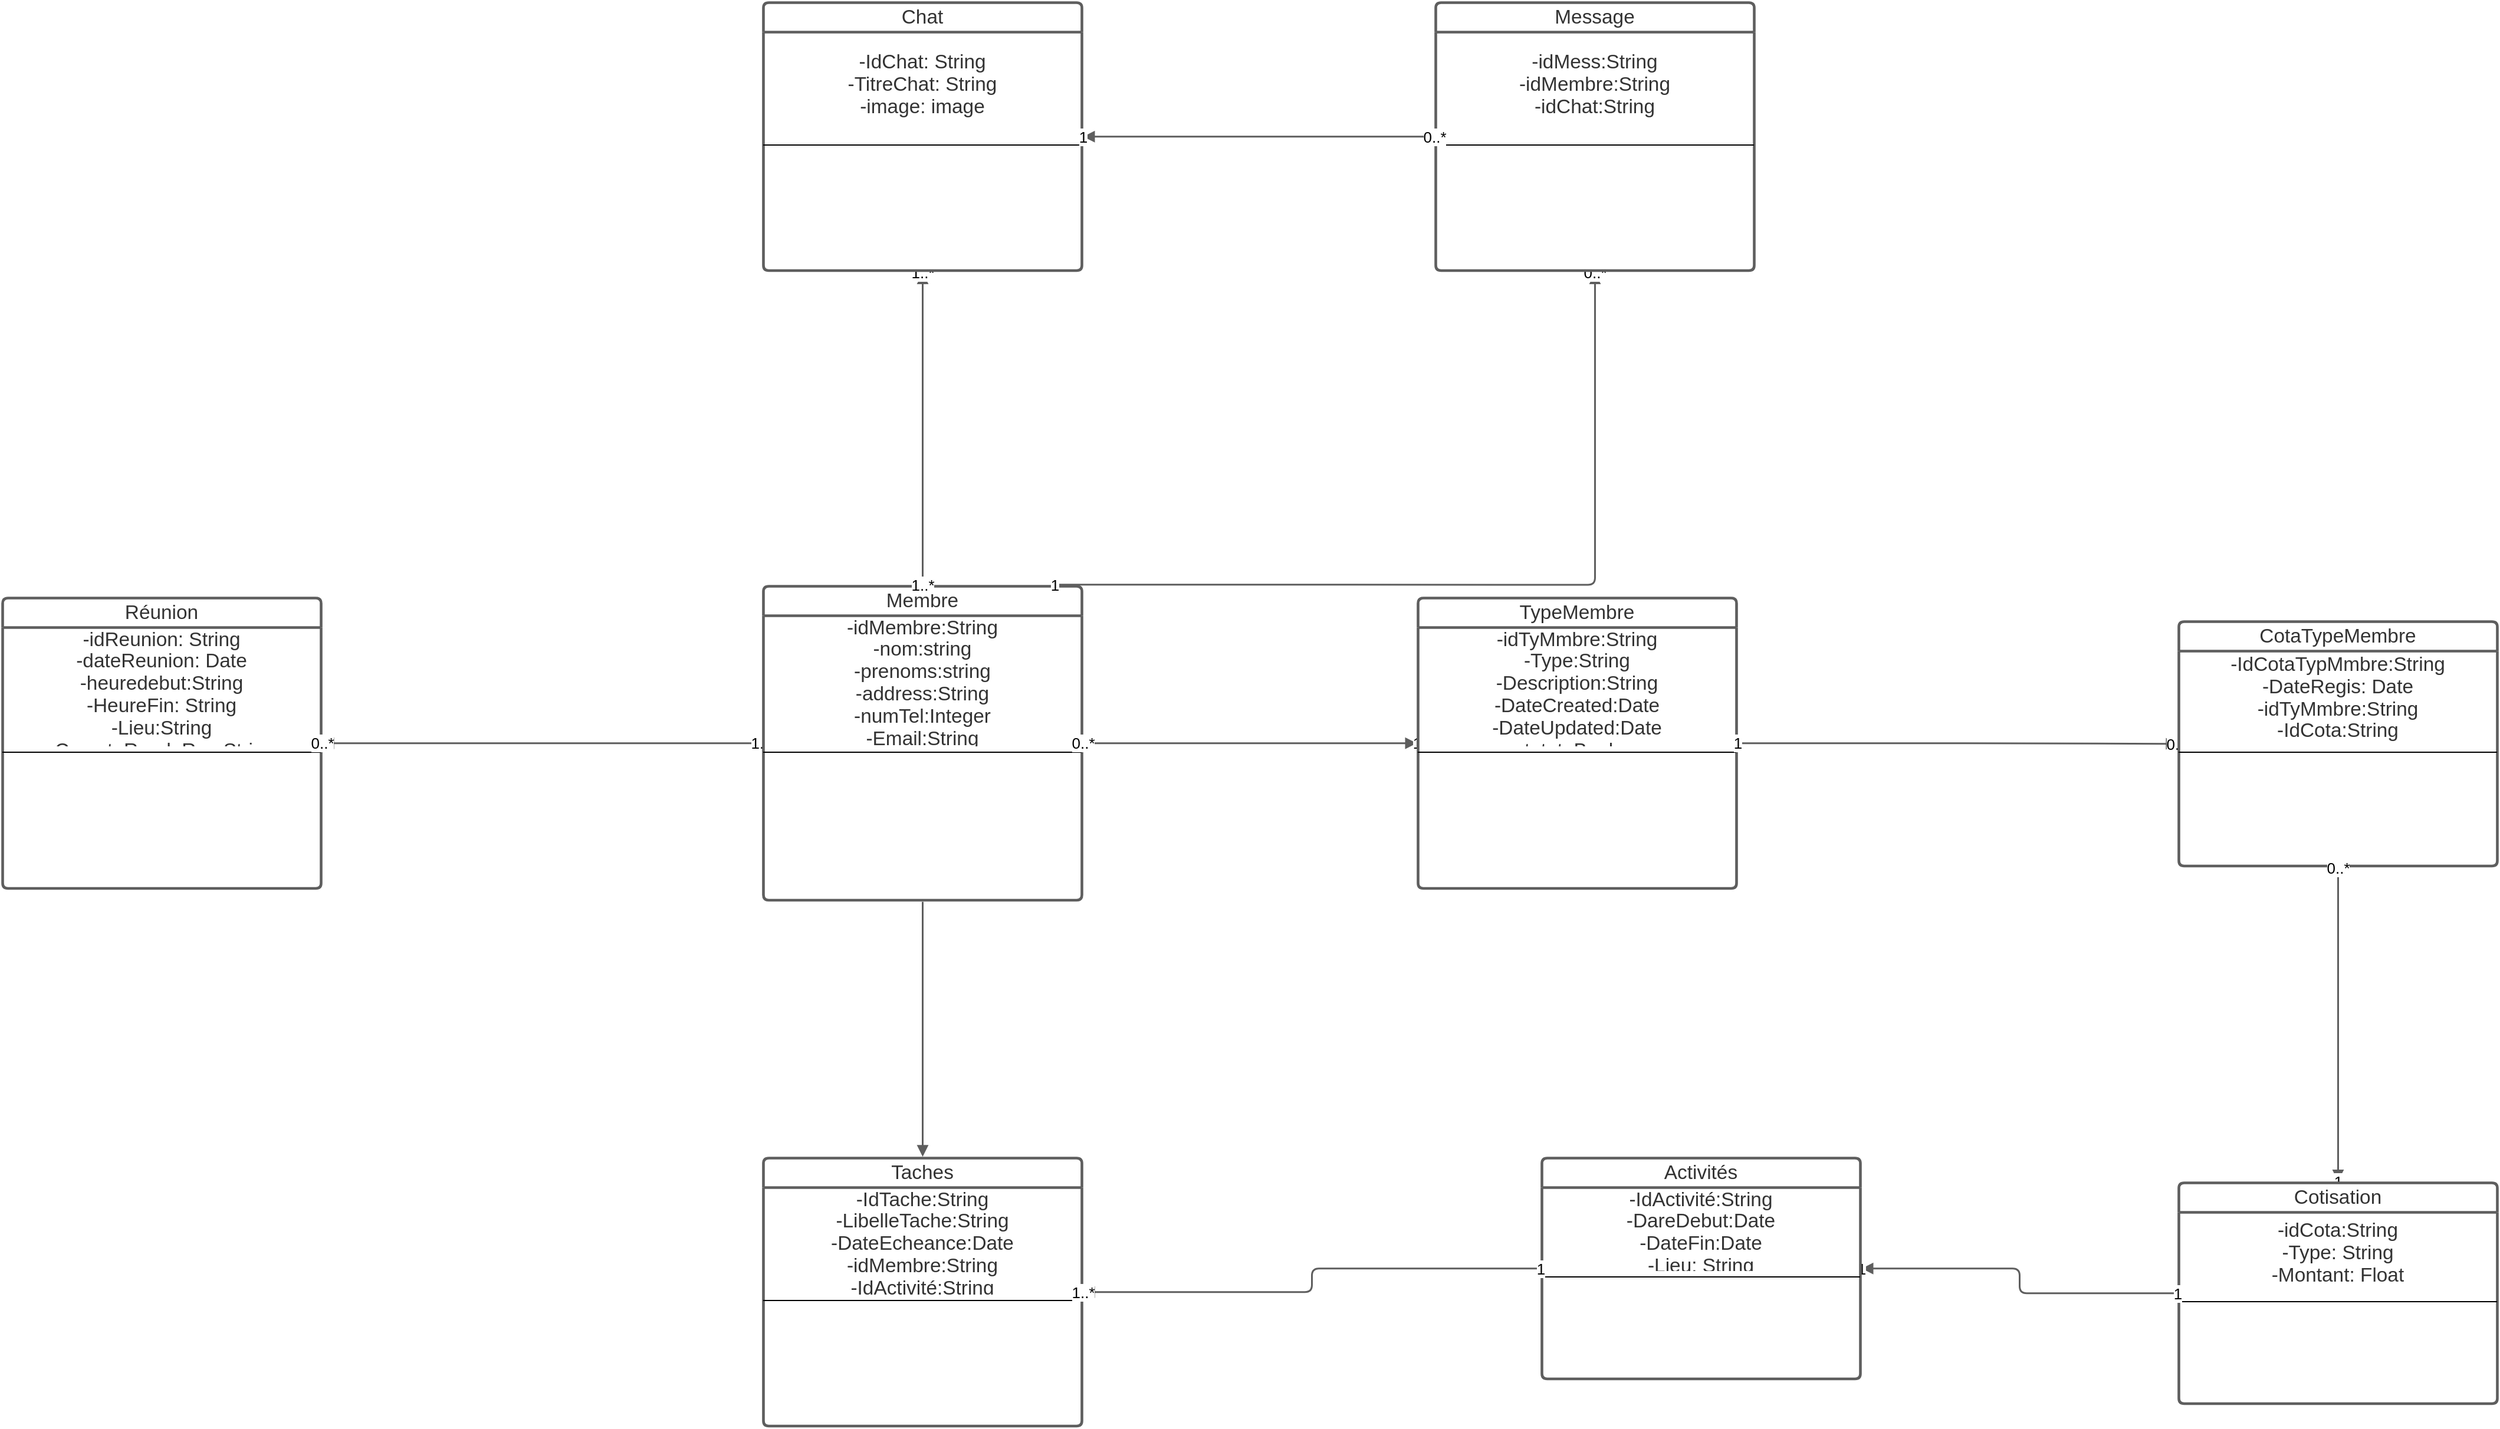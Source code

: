 <mxfile version="22.1.11" type="device">
  <diagram name="Page-1" id="n8gmi9ilMwTANDQjSVO5">
    <mxGraphModel dx="1956" dy="2133" grid="1" gridSize="10" guides="1" tooltips="1" connect="1" arrows="1" fold="1" page="1" pageScale="1" pageWidth="827" pageHeight="1169" math="0" shadow="0">
      <root>
        <mxCell id="0" />
        <mxCell id="1" parent="0" />
        <mxCell id="6inA5UmOWOt2DuLkATx6-1" value="Réunion" style="html=1;overflow=block;blockSpacing=1;swimlane;childLayout=stackLayout;horizontal=1;horizontalStack=0;resizeParent=1;resizeParentMax=0;resizeLast=0;collapsible=0;fontStyle=0;marginBottom=0;swimlaneFillColor=#ffffff;startSize=25;whiteSpace=wrap;fontSize=16.7;fontColor=#333333;align=center;spacing=0;strokeColor=#5e5e5e;strokeOpacity=100;rounded=1;absoluteArcSize=1;arcSize=9;strokeWidth=2.3;" vertex="1" parent="1">
          <mxGeometry x="390" y="-415" width="270" height="246.25" as="geometry" />
        </mxCell>
        <mxCell id="6inA5UmOWOt2DuLkATx6-2" value="&lt;div style=&quot;display: flex; justify-content: center; text-align: center; align-items: baseline; font-size: 0; line-height: 1.25;margin-top: -2px;&quot;&gt;&lt;span&gt;&lt;span style=&quot;font-size:16.7px;color:#333333;&quot;&gt;-idReunion: String&#xa;&lt;/span&gt;&lt;/span&gt;&lt;/div&gt;&lt;div style=&quot;display: flex; justify-content: center; text-align: center; align-items: baseline; font-size: 0; line-height: 1.25;margin-top: -2px;&quot;&gt;&lt;span&gt;&lt;span style=&quot;font-size:16.7px;color:#333333;&quot;&gt;-dateReunion: Date&#xa;&lt;/span&gt;&lt;/span&gt;&lt;/div&gt;&lt;div style=&quot;display: flex; justify-content: center; text-align: center; align-items: baseline; font-size: 0; line-height: 1.25;margin-top: -2px;&quot;&gt;&lt;span&gt;&lt;span style=&quot;font-size:16.7px;color:#333333;&quot;&gt;-heuredebut:String&#xa;&lt;/span&gt;&lt;/span&gt;&lt;/div&gt;&lt;div style=&quot;display: flex; justify-content: center; text-align: center; align-items: baseline; font-size: 0; line-height: 1.25;margin-top: -2px;&quot;&gt;&lt;span&gt;&lt;span style=&quot;font-size:16.7px;color:#333333;&quot;&gt;-HeureFin: String&#xa;&lt;/span&gt;&lt;/span&gt;&lt;/div&gt;&lt;div style=&quot;display: flex; justify-content: center; text-align: center; align-items: baseline; font-size: 0; line-height: 1.25;margin-top: -2px;&quot;&gt;&lt;span&gt;&lt;span style=&quot;font-size:16.7px;color:#333333;&quot;&gt;-Lieu:String&#xa;&lt;/span&gt;&lt;/span&gt;&lt;/div&gt;&lt;div style=&quot;display: flex; justify-content: center; text-align: center; align-items: baseline; font-size: 0; line-height: 1.25;margin-top: -2px;&quot;&gt;&lt;span&gt;&lt;span style=&quot;font-size:16.7px;color:#333333;&quot;&gt;-CompteRenduReu:String&lt;/span&gt;&lt;/span&gt;&lt;/div&gt;" style="part=1;html=1;resizeHeight=0;strokeColor=none;fillColor=none;verticalAlign=middle;spacingLeft=4;spacingRight=4;overflow=hidden;rotatable=0;points=[[0,0.5],[1,0.5]];portConstraint=eastwest;swimlaneFillColor=#ffffff;strokeOpacity=100;whiteSpace=wrap;fontSize=16.7;fontColor=#333333;align=center;" vertex="1" parent="6inA5UmOWOt2DuLkATx6-1">
          <mxGeometry y="25" width="270" height="102" as="geometry" />
        </mxCell>
        <mxCell id="6inA5UmOWOt2DuLkATx6-3" value="" style="line;strokeWidth=1;fillColor=none;align=left;verticalAlign=middle;spacingTop=-1;spacingLeft=3;spacingRight=3;rotatable=0;labelPosition=right;points=[];portConstraint=eastwest;" vertex="1" parent="6inA5UmOWOt2DuLkATx6-1">
          <mxGeometry y="127" width="270" height="8" as="geometry" />
        </mxCell>
        <mxCell id="6inA5UmOWOt2DuLkATx6-4" value="" style="part=1;resizeHeight=0;strokeColor=none;fillColor=none;align=left;verticalAlign=middle;spacingLeft=4;spacingRight=4;rotatable=0;points=[[0,0.5],[1,0.5]];portConstraint=eastwest;swimlaneFillColor=#ffffff;strokeOpacity=100;whiteSpace=wrap;overflow=block;blockSpacing=1;html=1;fontSize=13;" vertex="1" parent="6inA5UmOWOt2DuLkATx6-1">
          <mxGeometry y="135" width="270" height="111.25" as="geometry" />
        </mxCell>
        <mxCell id="6inA5UmOWOt2DuLkATx6-5" value="" style="html=1;jettySize=18;whiteSpace=wrap;fontSize=13;strokeColor=#5E5E5E;strokeWidth=1.5;rounded=1;arcSize=12;edgeStyle=orthogonalEdgeStyle;startArrow=block;startFill=1;endArrow=none;exitX=1.004;exitY=0.5;exitPerimeter=0;entryX=-0.004;entryY=0.5;entryPerimeter=0;lucidId=-rVYDt7M69tv;" edge="1" parent="1" source="6inA5UmOWOt2DuLkATx6-1" target="6inA5UmOWOt2DuLkATx6-8">
          <mxGeometry width="100" height="100" relative="1" as="geometry">
            <Array as="points" />
          </mxGeometry>
        </mxCell>
        <mxCell id="6inA5UmOWOt2DuLkATx6-6" value="0..*" style="text;html=1;resizable=0;labelBackgroundColor=default;align=center;verticalAlign=middle;fontSize=13;" vertex="1" parent="6inA5UmOWOt2DuLkATx6-5">
          <mxGeometry x="-1" relative="1" as="geometry">
            <mxPoint as="offset" />
          </mxGeometry>
        </mxCell>
        <mxCell id="6inA5UmOWOt2DuLkATx6-7" value="1..*" style="text;html=1;resizable=0;labelBackgroundColor=default;align=center;verticalAlign=middle;fontSize=13;" vertex="1" parent="6inA5UmOWOt2DuLkATx6-5">
          <mxGeometry x="1" relative="1" as="geometry">
            <mxPoint as="offset" />
          </mxGeometry>
        </mxCell>
        <mxCell id="6inA5UmOWOt2DuLkATx6-8" value="Membre" style="html=1;overflow=block;blockSpacing=1;swimlane;childLayout=stackLayout;horizontal=1;horizontalStack=0;resizeParent=1;resizeParentMax=0;resizeLast=0;collapsible=0;fontStyle=0;marginBottom=0;swimlaneFillColor=#ffffff;startSize=25;whiteSpace=wrap;fontSize=16.7;fontColor=#333333;align=center;spacing=0;strokeColor=#5E5E5E;rounded=1;absoluteArcSize=1;arcSize=9;strokeWidth=2.3;" vertex="1" parent="1">
          <mxGeometry x="1035" y="-425" width="270" height="266.25" as="geometry" />
        </mxCell>
        <mxCell id="6inA5UmOWOt2DuLkATx6-9" value="&lt;div style=&quot;display: flex; justify-content: center; text-align: center; align-items: baseline; font-size: 0; line-height: 1.25;margin-top: -2px;&quot;&gt;&lt;span&gt;&lt;span style=&quot;font-size:16.7px;color:#333333;&quot;&gt;-idMembre:String&#xa;&lt;/span&gt;&lt;/span&gt;&lt;/div&gt;&lt;div style=&quot;display: flex; justify-content: center; text-align: center; align-items: baseline; font-size: 0; line-height: 1.25;margin-top: -2px;&quot;&gt;&lt;span&gt;&lt;span style=&quot;font-size:16.7px;color:#333333;&quot;&gt;-nom:string&#xa;&lt;/span&gt;&lt;/span&gt;&lt;/div&gt;&lt;div style=&quot;display: flex; justify-content: center; text-align: center; align-items: baseline; font-size: 0; line-height: 1.25;margin-top: -2px;&quot;&gt;&lt;span&gt;&lt;span style=&quot;font-size:16.7px;color:#333333;&quot;&gt;-prenoms:string&#xa;&lt;/span&gt;&lt;/span&gt;&lt;/div&gt;&lt;div style=&quot;display: flex; justify-content: center; text-align: center; align-items: baseline; font-size: 0; line-height: 1.25;margin-top: -2px;&quot;&gt;&lt;span&gt;&lt;span style=&quot;font-size:16.7px;color:#333333;&quot;&gt;-address:String&#xa;&lt;/span&gt;&lt;/span&gt;&lt;/div&gt;&lt;div style=&quot;display: flex; justify-content: center; text-align: center; align-items: baseline; font-size: 0; line-height: 1.25;margin-top: -2px;&quot;&gt;&lt;span&gt;&lt;span style=&quot;font-size:16.7px;color:#333333;&quot;&gt;-numTel:Integer&#xa;&lt;/span&gt;&lt;/span&gt;&lt;/div&gt;&lt;div style=&quot;display: flex; justify-content: center; text-align: center; align-items: baseline; font-size: 0; line-height: 1.25;margin-top: -2px;&quot;&gt;&lt;span&gt;&lt;span style=&quot;font-size:16.7px;color:#333333;&quot;&gt;-Email:String&#xa;&lt;/span&gt;&lt;/span&gt;&lt;/div&gt;&lt;div style=&quot;display: flex; justify-content: center; text-align: center; align-items: baseline; font-size: 0; line-height: 1.25;margin-top: -2px;&quot;&gt;&lt;span&gt;&lt;span style=&quot;font-size:16.7px;color:#333333;&quot;&gt;-password:String&lt;/span&gt;&lt;/span&gt;&lt;/div&gt;" style="part=1;html=1;resizeHeight=0;strokeColor=none;fillColor=none;verticalAlign=middle;spacingLeft=4;spacingRight=4;overflow=hidden;rotatable=0;points=[[0,0.5],[1,0.5]];portConstraint=eastwest;swimlaneFillColor=#ffffff;whiteSpace=wrap;fontSize=16.7;fontColor=#333333;align=center;" vertex="1" parent="6inA5UmOWOt2DuLkATx6-8">
          <mxGeometry y="25" width="270" height="112" as="geometry" />
        </mxCell>
        <mxCell id="6inA5UmOWOt2DuLkATx6-10" value="" style="line;strokeWidth=1;fillColor=none;align=left;verticalAlign=middle;spacingTop=-1;spacingLeft=3;spacingRight=3;rotatable=0;labelPosition=right;points=[];portConstraint=eastwest;" vertex="1" parent="6inA5UmOWOt2DuLkATx6-8">
          <mxGeometry y="137" width="270" height="8" as="geometry" />
        </mxCell>
        <mxCell id="6inA5UmOWOt2DuLkATx6-11" value="" style="part=1;resizeHeight=0;strokeColor=none;fillColor=none;align=left;verticalAlign=middle;spacingLeft=4;spacingRight=4;rotatable=0;points=[[0,0.5],[1,0.5]];portConstraint=eastwest;swimlaneFillColor=#ffffff;whiteSpace=wrap;overflow=block;blockSpacing=1;html=1;fontSize=13;" vertex="1" parent="6inA5UmOWOt2DuLkATx6-8">
          <mxGeometry y="145" width="270" height="121.25" as="geometry" />
        </mxCell>
        <mxCell id="6inA5UmOWOt2DuLkATx6-12" value="" style="html=1;jettySize=18;whiteSpace=wrap;fontSize=13;strokeColor=#5E5E5E;strokeWidth=1.5;rounded=1;arcSize=12;edgeStyle=orthogonalEdgeStyle;startArrow=none;endArrow=block;endFill=1;exitX=1.004;exitY=0.5;exitPerimeter=0;entryX=-0.004;entryY=0.5;entryPerimeter=0;lucidId=LFVYJ~4eqseU;" edge="1" parent="1" source="6inA5UmOWOt2DuLkATx6-8" target="6inA5UmOWOt2DuLkATx6-15">
          <mxGeometry width="100" height="100" relative="1" as="geometry">
            <Array as="points" />
          </mxGeometry>
        </mxCell>
        <mxCell id="6inA5UmOWOt2DuLkATx6-13" value="0..*" style="text;html=1;resizable=0;labelBackgroundColor=default;align=center;verticalAlign=middle;fontSize=13;" vertex="1" parent="6inA5UmOWOt2DuLkATx6-12">
          <mxGeometry x="-1" relative="1" as="geometry">
            <mxPoint as="offset" />
          </mxGeometry>
        </mxCell>
        <mxCell id="6inA5UmOWOt2DuLkATx6-14" value="1" style="text;html=1;resizable=0;labelBackgroundColor=default;align=center;verticalAlign=middle;fontSize=13;" vertex="1" parent="6inA5UmOWOt2DuLkATx6-12">
          <mxGeometry x="1" relative="1" as="geometry">
            <mxPoint as="offset" />
          </mxGeometry>
        </mxCell>
        <mxCell id="6inA5UmOWOt2DuLkATx6-15" value="TypeMembre" style="html=1;overflow=block;blockSpacing=1;swimlane;childLayout=stackLayout;horizontal=1;horizontalStack=0;resizeParent=1;resizeParentMax=0;resizeLast=0;collapsible=0;fontStyle=0;marginBottom=0;swimlaneFillColor=#ffffff;startSize=25;whiteSpace=wrap;fontSize=16.7;fontColor=#333333;align=center;spacing=0;strokeColor=#5E5E5E;rounded=1;absoluteArcSize=1;arcSize=9;strokeWidth=2.3;" vertex="1" parent="1">
          <mxGeometry x="1590" y="-415" width="270" height="246.25" as="geometry" />
        </mxCell>
        <mxCell id="6inA5UmOWOt2DuLkATx6-16" value="&lt;div style=&quot;display: flex; justify-content: center; text-align: center; align-items: baseline; font-size: 0; line-height: 1.25;margin-top: -2px;&quot;&gt;&lt;span&gt;&lt;span style=&quot;font-size:16.7px;color:#333333;&quot;&gt;-idTyMmbre:String&#xa;&lt;/span&gt;&lt;/span&gt;&lt;/div&gt;&lt;div style=&quot;display: flex; justify-content: center; text-align: center; align-items: baseline; font-size: 0; line-height: 1.25;margin-top: -2px;&quot;&gt;&lt;span&gt;&lt;span style=&quot;font-size:16.7px;color:#333333;&quot;&gt;-Type:String&#xa;&lt;/span&gt;&lt;/span&gt;&lt;/div&gt;&lt;div style=&quot;display: flex; justify-content: center; text-align: center; align-items: baseline; font-size: 0; line-height: 1.25;margin-top: -2px;&quot;&gt;&lt;span&gt;&lt;span style=&quot;font-size:16.7px;color:#333333;&quot;&gt;-Description:String&#xa;&lt;/span&gt;&lt;/span&gt;&lt;/div&gt;&lt;div style=&quot;display: flex; justify-content: center; text-align: center; align-items: baseline; font-size: 0; line-height: 1.25;margin-top: -2px;&quot;&gt;&lt;span&gt;&lt;span style=&quot;font-size:16.7px;color:#333333;&quot;&gt;-DateCreated:Date&#xa;&lt;/span&gt;&lt;/span&gt;&lt;/div&gt;&lt;div style=&quot;display: flex; justify-content: center; text-align: center; align-items: baseline; font-size: 0; line-height: 1.25;margin-top: -2px;&quot;&gt;&lt;span&gt;&lt;span style=&quot;font-size:16.7px;color:#333333;&quot;&gt;-DateUpdated:Date&#xa;&lt;/span&gt;&lt;/span&gt;&lt;/div&gt;&lt;div style=&quot;display: flex; justify-content: center; text-align: center; align-items: baseline; font-size: 0; line-height: 1.25;margin-top: -2px;&quot;&gt;&lt;span&gt;&lt;span style=&quot;font-size:16.7px;color:#333333;&quot;&gt;-statut: Boolean&lt;/span&gt;&lt;/span&gt;&lt;/div&gt;" style="part=1;html=1;resizeHeight=0;strokeColor=none;fillColor=none;verticalAlign=middle;spacingLeft=4;spacingRight=4;overflow=hidden;rotatable=0;points=[[0,0.5],[1,0.5]];portConstraint=eastwest;swimlaneFillColor=#ffffff;whiteSpace=wrap;fontSize=16.7;fontColor=#333333;align=center;" vertex="1" parent="6inA5UmOWOt2DuLkATx6-15">
          <mxGeometry y="25" width="270" height="102" as="geometry" />
        </mxCell>
        <mxCell id="6inA5UmOWOt2DuLkATx6-17" value="" style="line;strokeWidth=1;fillColor=none;align=left;verticalAlign=middle;spacingTop=-1;spacingLeft=3;spacingRight=3;rotatable=0;labelPosition=right;points=[];portConstraint=eastwest;" vertex="1" parent="6inA5UmOWOt2DuLkATx6-15">
          <mxGeometry y="127" width="270" height="8" as="geometry" />
        </mxCell>
        <mxCell id="6inA5UmOWOt2DuLkATx6-18" value="" style="part=1;resizeHeight=0;strokeColor=none;fillColor=none;align=left;verticalAlign=middle;spacingLeft=4;spacingRight=4;rotatable=0;points=[[0,0.5],[1,0.5]];portConstraint=eastwest;swimlaneFillColor=#ffffff;whiteSpace=wrap;overflow=block;blockSpacing=1;html=1;fontSize=13;" vertex="1" parent="6inA5UmOWOt2DuLkATx6-15">
          <mxGeometry y="135" width="270" height="111.25" as="geometry" />
        </mxCell>
        <mxCell id="6inA5UmOWOt2DuLkATx6-19" value="" style="html=1;jettySize=18;whiteSpace=wrap;fontSize=13;strokeColor=#5E5E5E;strokeWidth=1.5;rounded=1;arcSize=12;edgeStyle=orthogonalEdgeStyle;startArrow=none;endArrow=block;endFill=1;exitX=1.004;exitY=0.5;exitPerimeter=0;entryX=-0.004;entryY=0.5;entryPerimeter=0;lucidId=aLVYc4DWz9-J;" edge="1" parent="1" source="6inA5UmOWOt2DuLkATx6-15" target="6inA5UmOWOt2DuLkATx6-22">
          <mxGeometry width="100" height="100" relative="1" as="geometry">
            <Array as="points" />
          </mxGeometry>
        </mxCell>
        <mxCell id="6inA5UmOWOt2DuLkATx6-20" value="1" style="text;html=1;resizable=0;labelBackgroundColor=default;align=center;verticalAlign=middle;fontSize=13;" vertex="1" parent="6inA5UmOWOt2DuLkATx6-19">
          <mxGeometry x="-1" relative="1" as="geometry">
            <mxPoint as="offset" />
          </mxGeometry>
        </mxCell>
        <mxCell id="6inA5UmOWOt2DuLkATx6-21" value="0..*" style="text;html=1;resizable=0;labelBackgroundColor=default;align=center;verticalAlign=middle;fontSize=13;" vertex="1" parent="6inA5UmOWOt2DuLkATx6-19">
          <mxGeometry x="1" relative="1" as="geometry">
            <mxPoint as="offset" />
          </mxGeometry>
        </mxCell>
        <mxCell id="6inA5UmOWOt2DuLkATx6-22" value="CotaTypeMembre" style="html=1;overflow=block;blockSpacing=1;swimlane;childLayout=stackLayout;horizontal=1;horizontalStack=0;resizeParent=1;resizeParentMax=0;resizeLast=0;collapsible=0;fontStyle=0;marginBottom=0;swimlaneFillColor=#ffffff;startSize=25;whiteSpace=wrap;fontSize=16.7;fontColor=#333333;align=center;spacing=0;strokeColor=#5e5e5e;strokeOpacity=100;rounded=1;absoluteArcSize=1;arcSize=9;strokeWidth=2.3;" vertex="1" parent="1">
          <mxGeometry x="2235" y="-395" width="270" height="207.25" as="geometry" />
        </mxCell>
        <mxCell id="6inA5UmOWOt2DuLkATx6-23" value="&lt;div style=&quot;display: flex; justify-content: center; text-align: center; align-items: baseline; font-size: 0; line-height: 1.25;margin-top: -2px;&quot;&gt;&lt;span&gt;&lt;span style=&quot;font-size:16.7px;color:#333333;&quot;&gt;-IdCotaTypMmbre:String&#xa;&lt;/span&gt;&lt;/span&gt;&lt;/div&gt;&lt;div style=&quot;display: flex; justify-content: center; text-align: center; align-items: baseline; font-size: 0; line-height: 1.25;margin-top: -2px;&quot;&gt;&lt;span&gt;&lt;span style=&quot;font-size:16.7px;color:#333333;&quot;&gt;-DateRegis: Date&#xa;&lt;/span&gt;&lt;/span&gt;&lt;/div&gt;&lt;div style=&quot;display: flex; justify-content: center; text-align: center; align-items: baseline; font-size: 0; line-height: 1.25;margin-top: -2px;&quot;&gt;&lt;span&gt;&lt;span style=&quot;font-size:16.7px;color:#333333;&quot;&gt;-idTyMmbre:String&#xa;&lt;/span&gt;&lt;/span&gt;&lt;/div&gt;&lt;div style=&quot;display: flex; justify-content: center; text-align: center; align-items: baseline; font-size: 0; line-height: 1.25;margin-top: -2px;&quot;&gt;&lt;span&gt;&lt;span style=&quot;font-size:16.7px;color:#333333;&quot;&gt;-IdCota:String&lt;/span&gt;&lt;/span&gt;&lt;/div&gt;" style="part=1;html=1;resizeHeight=0;strokeColor=none;fillColor=none;verticalAlign=middle;spacingLeft=4;spacingRight=4;overflow=hidden;rotatable=0;points=[[0,0.5],[1,0.5]];portConstraint=eastwest;swimlaneFillColor=#ffffff;strokeOpacity=100;whiteSpace=wrap;fontSize=16.7;fontColor=#333333;align=center;" vertex="1" parent="6inA5UmOWOt2DuLkATx6-22">
          <mxGeometry y="25" width="270" height="82" as="geometry" />
        </mxCell>
        <mxCell id="6inA5UmOWOt2DuLkATx6-24" value="" style="line;strokeWidth=1;fillColor=none;align=left;verticalAlign=middle;spacingTop=-1;spacingLeft=3;spacingRight=3;rotatable=0;labelPosition=right;points=[];portConstraint=eastwest;" vertex="1" parent="6inA5UmOWOt2DuLkATx6-22">
          <mxGeometry y="107" width="270" height="8" as="geometry" />
        </mxCell>
        <mxCell id="6inA5UmOWOt2DuLkATx6-25" value="" style="part=1;resizeHeight=0;strokeColor=none;fillColor=none;align=left;verticalAlign=middle;spacingLeft=4;spacingRight=4;rotatable=0;points=[[0,0.5],[1,0.5]];portConstraint=eastwest;swimlaneFillColor=#ffffff;strokeOpacity=100;whiteSpace=wrap;overflow=block;blockSpacing=1;html=1;fontSize=13;" vertex="1" parent="6inA5UmOWOt2DuLkATx6-22">
          <mxGeometry y="115" width="270" height="92.25" as="geometry" />
        </mxCell>
        <mxCell id="6inA5UmOWOt2DuLkATx6-26" value="" style="html=1;jettySize=18;whiteSpace=wrap;fontSize=13;strokeColor=#5E5E5E;strokeWidth=1.5;rounded=1;arcSize=12;edgeStyle=orthogonalEdgeStyle;startArrow=none;endArrow=block;endFill=1;exitX=0.5;exitY=1.006;exitPerimeter=0;entryX=0.5;entryY=-0.007;entryPerimeter=0;lucidId=4gWYDbAinq0W;" edge="1" parent="1" source="6inA5UmOWOt2DuLkATx6-22" target="6inA5UmOWOt2DuLkATx6-29">
          <mxGeometry width="100" height="100" relative="1" as="geometry">
            <Array as="points" />
          </mxGeometry>
        </mxCell>
        <mxCell id="6inA5UmOWOt2DuLkATx6-27" value="0..*" style="text;html=1;resizable=0;labelBackgroundColor=default;align=center;verticalAlign=middle;fontSize=13;" vertex="1" parent="6inA5UmOWOt2DuLkATx6-26">
          <mxGeometry x="-1" relative="1" as="geometry">
            <mxPoint as="offset" />
          </mxGeometry>
        </mxCell>
        <mxCell id="6inA5UmOWOt2DuLkATx6-28" value="1" style="text;html=1;resizable=0;labelBackgroundColor=default;align=center;verticalAlign=middle;fontSize=13;" vertex="1" parent="6inA5UmOWOt2DuLkATx6-26">
          <mxGeometry x="1" relative="1" as="geometry">
            <mxPoint as="offset" />
          </mxGeometry>
        </mxCell>
        <mxCell id="6inA5UmOWOt2DuLkATx6-29" value="Cotisation" style="html=1;overflow=block;blockSpacing=1;swimlane;childLayout=stackLayout;horizontal=1;horizontalStack=0;resizeParent=1;resizeParentMax=0;resizeLast=0;collapsible=0;fontStyle=0;marginBottom=0;swimlaneFillColor=#ffffff;startSize=25;whiteSpace=wrap;fontSize=16.7;fontColor=#333333;align=center;spacing=0;strokeColor=#5E5E5E;rounded=1;absoluteArcSize=1;arcSize=9;strokeWidth=2.3;" vertex="1" parent="1">
          <mxGeometry x="2235" y="81" width="270" height="187.25" as="geometry" />
        </mxCell>
        <mxCell id="6inA5UmOWOt2DuLkATx6-30" value="&lt;div style=&quot;display: flex; justify-content: center; text-align: center; align-items: baseline; font-size: 0; line-height: 1.25;margin-top: -2px;&quot;&gt;&lt;span&gt;&lt;span style=&quot;font-size:16.7px;color:#333333;&quot;&gt;-idCota:String&#xa;&lt;/span&gt;&lt;/span&gt;&lt;/div&gt;&lt;div style=&quot;display: flex; justify-content: center; text-align: center; align-items: baseline; font-size: 0; line-height: 1.25;margin-top: -2px;&quot;&gt;&lt;span&gt;&lt;span style=&quot;font-size:16.7px;color:#333333;&quot;&gt;-Type: String&#xa;&lt;/span&gt;&lt;/span&gt;&lt;/div&gt;&lt;div style=&quot;display: flex; justify-content: center; text-align: center; align-items: baseline; font-size: 0; line-height: 1.25;margin-top: -2px;&quot;&gt;&lt;span&gt;&lt;span style=&quot;font-size:16.7px;color:#333333;&quot;&gt;-Montant: Float&lt;/span&gt;&lt;/span&gt;&lt;/div&gt;" style="part=1;html=1;resizeHeight=0;strokeColor=none;fillColor=none;verticalAlign=middle;spacingLeft=4;spacingRight=4;overflow=hidden;rotatable=0;points=[[0,0.5],[1,0.5]];portConstraint=eastwest;swimlaneFillColor=#ffffff;whiteSpace=wrap;fontSize=16.7;fontColor=#333333;align=center;" vertex="1" parent="6inA5UmOWOt2DuLkATx6-29">
          <mxGeometry y="25" width="270" height="72" as="geometry" />
        </mxCell>
        <mxCell id="6inA5UmOWOt2DuLkATx6-31" value="" style="line;strokeWidth=1;fillColor=none;align=left;verticalAlign=middle;spacingTop=-1;spacingLeft=3;spacingRight=3;rotatable=0;labelPosition=right;points=[];portConstraint=eastwest;" vertex="1" parent="6inA5UmOWOt2DuLkATx6-29">
          <mxGeometry y="97" width="270" height="8" as="geometry" />
        </mxCell>
        <mxCell id="6inA5UmOWOt2DuLkATx6-32" value="" style="part=1;resizeHeight=0;strokeColor=none;fillColor=none;align=left;verticalAlign=middle;spacingLeft=4;spacingRight=4;rotatable=0;points=[[0,0.5],[1,0.5]];portConstraint=eastwest;swimlaneFillColor=#ffffff;whiteSpace=wrap;overflow=block;blockSpacing=1;html=1;fontSize=13;" vertex="1" parent="6inA5UmOWOt2DuLkATx6-29">
          <mxGeometry y="105" width="270" height="82.25" as="geometry" />
        </mxCell>
        <mxCell id="6inA5UmOWOt2DuLkATx6-33" value="" style="html=1;jettySize=18;whiteSpace=wrap;fontSize=13;strokeColor=#5E5E5E;strokeWidth=1.5;rounded=1;arcSize=12;edgeStyle=orthogonalEdgeStyle;startArrow=none;endArrow=block;endFill=1;exitX=-0.004;exitY=0.5;exitPerimeter=0;entryX=1.004;entryY=0.5;entryPerimeter=0;lucidId=.mWYnyuhA~xS;" edge="1" parent="1" source="6inA5UmOWOt2DuLkATx6-29" target="6inA5UmOWOt2DuLkATx6-36">
          <mxGeometry width="100" height="100" relative="1" as="geometry">
            <Array as="points" />
          </mxGeometry>
        </mxCell>
        <mxCell id="6inA5UmOWOt2DuLkATx6-34" value="1" style="text;html=1;resizable=0;labelBackgroundColor=default;align=center;verticalAlign=middle;fontSize=13;" vertex="1" parent="6inA5UmOWOt2DuLkATx6-33">
          <mxGeometry x="-1" relative="1" as="geometry">
            <mxPoint as="offset" />
          </mxGeometry>
        </mxCell>
        <mxCell id="6inA5UmOWOt2DuLkATx6-35" value="1" style="text;html=1;resizable=0;labelBackgroundColor=default;align=center;verticalAlign=middle;fontSize=13;" vertex="1" parent="6inA5UmOWOt2DuLkATx6-33">
          <mxGeometry x="1" relative="1" as="geometry">
            <mxPoint as="offset" />
          </mxGeometry>
        </mxCell>
        <mxCell id="6inA5UmOWOt2DuLkATx6-36" value="Activités" style="html=1;overflow=block;blockSpacing=1;swimlane;childLayout=stackLayout;horizontal=1;horizontalStack=0;resizeParent=1;resizeParentMax=0;resizeLast=0;collapsible=0;fontStyle=0;marginBottom=0;swimlaneFillColor=#ffffff;startSize=25;whiteSpace=wrap;fontSize=16.7;fontColor=#333333;align=center;spacing=0;strokeColor=#5E5E5E;rounded=1;absoluteArcSize=1;arcSize=9;strokeWidth=2.3;" vertex="1" parent="1">
          <mxGeometry x="1695" y="60" width="270" height="187.25" as="geometry" />
        </mxCell>
        <mxCell id="6inA5UmOWOt2DuLkATx6-37" value="&lt;div style=&quot;display: flex; justify-content: center; text-align: center; align-items: baseline; font-size: 0; line-height: 1.25;margin-top: -2px;&quot;&gt;&lt;span&gt;&lt;span style=&quot;font-size:16.7px;color:#333333;&quot;&gt;-IdActivité:String&#xa;&lt;/span&gt;&lt;/span&gt;&lt;/div&gt;&lt;div style=&quot;display: flex; justify-content: center; text-align: center; align-items: baseline; font-size: 0; line-height: 1.25;margin-top: -2px;&quot;&gt;&lt;span&gt;&lt;span style=&quot;font-size:16.7px;color:#333333;&quot;&gt;-DareDebut:Date&#xa;&lt;/span&gt;&lt;/span&gt;&lt;/div&gt;&lt;div style=&quot;display: flex; justify-content: center; text-align: center; align-items: baseline; font-size: 0; line-height: 1.25;margin-top: -2px;&quot;&gt;&lt;span&gt;&lt;span style=&quot;font-size:16.7px;color:#333333;&quot;&gt;-DateFin:Date&#xa;&lt;/span&gt;&lt;/span&gt;&lt;/div&gt;&lt;div style=&quot;display: flex; justify-content: center; text-align: center; align-items: baseline; font-size: 0; line-height: 1.25;margin-top: -2px;&quot;&gt;&lt;span&gt;&lt;span style=&quot;font-size:16.7px;color:#333333;&quot;&gt;-Lieu: String&#xa;&lt;/span&gt;&lt;/span&gt;&lt;/div&gt;&lt;div style=&quot;display: flex; justify-content: center; text-align: center; align-items: baseline; font-size: 0; line-height: 1.25;margin-top: -2px;&quot;&gt;&lt;span&gt;&lt;span style=&quot;font-size:16.7px;color:#333333;&quot;&gt;-image:image&lt;/span&gt;&lt;/span&gt;&lt;/div&gt;" style="part=1;html=1;resizeHeight=0;strokeColor=none;fillColor=none;verticalAlign=middle;spacingLeft=4;spacingRight=4;overflow=hidden;rotatable=0;points=[[0,0.5],[1,0.5]];portConstraint=eastwest;swimlaneFillColor=#ffffff;whiteSpace=wrap;fontSize=16.7;fontColor=#333333;align=center;" vertex="1" parent="6inA5UmOWOt2DuLkATx6-36">
          <mxGeometry y="25" width="270" height="72" as="geometry" />
        </mxCell>
        <mxCell id="6inA5UmOWOt2DuLkATx6-38" value="" style="line;strokeWidth=1;fillColor=none;align=left;verticalAlign=middle;spacingTop=-1;spacingLeft=3;spacingRight=3;rotatable=0;labelPosition=right;points=[];portConstraint=eastwest;" vertex="1" parent="6inA5UmOWOt2DuLkATx6-36">
          <mxGeometry y="97" width="270" height="8" as="geometry" />
        </mxCell>
        <mxCell id="6inA5UmOWOt2DuLkATx6-39" value="" style="part=1;resizeHeight=0;strokeColor=none;fillColor=none;align=left;verticalAlign=middle;spacingLeft=4;spacingRight=4;rotatable=0;points=[[0,0.5],[1,0.5]];portConstraint=eastwest;swimlaneFillColor=#ffffff;whiteSpace=wrap;overflow=block;blockSpacing=1;html=1;fontSize=13;" vertex="1" parent="6inA5UmOWOt2DuLkATx6-36">
          <mxGeometry y="105" width="270" height="82.25" as="geometry" />
        </mxCell>
        <mxCell id="6inA5UmOWOt2DuLkATx6-40" value="" style="html=1;jettySize=18;whiteSpace=wrap;fontSize=13;strokeColor=#5E5E5E;strokeWidth=1.5;rounded=1;arcSize=12;edgeStyle=orthogonalEdgeStyle;startArrow=none;endArrow=block;endFill=1;exitX=0.5;exitY=1.005;exitPerimeter=0;entryX=0.5;entryY=-0.005;entryPerimeter=0;lucidId=BnWYhN.lCSa0;" edge="1" parent="1" source="6inA5UmOWOt2DuLkATx6-8" target="6inA5UmOWOt2DuLkATx6-41">
          <mxGeometry width="100" height="100" relative="1" as="geometry">
            <Array as="points" />
          </mxGeometry>
        </mxCell>
        <mxCell id="6inA5UmOWOt2DuLkATx6-41" value="Taches" style="html=1;overflow=block;blockSpacing=1;swimlane;childLayout=stackLayout;horizontal=1;horizontalStack=0;resizeParent=1;resizeParentMax=0;resizeLast=0;collapsible=0;fontStyle=0;marginBottom=0;swimlaneFillColor=#ffffff;startSize=25;whiteSpace=wrap;fontSize=16.7;fontColor=#333333;align=center;spacing=0;strokeColor=#5E5E5E;rounded=1;absoluteArcSize=1;arcSize=9;strokeWidth=2.3;" vertex="1" parent="1">
          <mxGeometry x="1035" y="60" width="270" height="227.25" as="geometry" />
        </mxCell>
        <mxCell id="6inA5UmOWOt2DuLkATx6-42" value="&lt;div style=&quot;display: flex; justify-content: center; text-align: center; align-items: baseline; font-size: 0; line-height: 1.25;margin-top: -2px;&quot;&gt;&lt;span&gt;&lt;span style=&quot;font-size:16.7px;color:#333333;&quot;&gt;-IdTache:String&#xa;&lt;/span&gt;&lt;/span&gt;&lt;/div&gt;&lt;div style=&quot;display: flex; justify-content: center; text-align: center; align-items: baseline; font-size: 0; line-height: 1.25;margin-top: -2px;&quot;&gt;&lt;span&gt;&lt;span style=&quot;font-size:16.7px;color:#333333;&quot;&gt;-LibelleTache:String&#xa;&lt;/span&gt;&lt;/span&gt;&lt;/div&gt;&lt;div style=&quot;display: flex; justify-content: center; text-align: center; align-items: baseline; font-size: 0; line-height: 1.25;margin-top: -2px;&quot;&gt;&lt;span&gt;&lt;span style=&quot;font-size:16.7px;color:#333333;&quot;&gt;-DateEcheance:Date&#xa;&lt;/span&gt;&lt;/span&gt;&lt;/div&gt;&lt;div style=&quot;display: flex; justify-content: center; text-align: center; align-items: baseline; font-size: 0; line-height: 1.25;margin-top: -2px;&quot;&gt;&lt;span&gt;&lt;span style=&quot;font-size:16.7px;color:#333333;&quot;&gt;-idMembre:String&#xa;&lt;/span&gt;&lt;/span&gt;&lt;/div&gt;&lt;div style=&quot;display: flex; justify-content: center; text-align: center; align-items: baseline; font-size: 0; line-height: 1.25;margin-top: -2px;&quot;&gt;&lt;span&gt;&lt;span style=&quot;font-size:16.7px;color:#333333;&quot;&gt;-IdActivité:String&lt;/span&gt;&lt;/span&gt;&lt;/div&gt;" style="part=1;html=1;resizeHeight=0;strokeColor=none;fillColor=none;verticalAlign=middle;spacingLeft=4;spacingRight=4;overflow=hidden;rotatable=0;points=[[0,0.5],[1,0.5]];portConstraint=eastwest;swimlaneFillColor=#ffffff;whiteSpace=wrap;fontSize=16.7;fontColor=#333333;align=center;" vertex="1" parent="6inA5UmOWOt2DuLkATx6-41">
          <mxGeometry y="25" width="270" height="92" as="geometry" />
        </mxCell>
        <mxCell id="6inA5UmOWOt2DuLkATx6-43" value="" style="line;strokeWidth=1;fillColor=none;align=left;verticalAlign=middle;spacingTop=-1;spacingLeft=3;spacingRight=3;rotatable=0;labelPosition=right;points=[];portConstraint=eastwest;" vertex="1" parent="6inA5UmOWOt2DuLkATx6-41">
          <mxGeometry y="117" width="270" height="8" as="geometry" />
        </mxCell>
        <mxCell id="6inA5UmOWOt2DuLkATx6-44" value="" style="part=1;resizeHeight=0;strokeColor=none;fillColor=none;align=left;verticalAlign=middle;spacingLeft=4;spacingRight=4;rotatable=0;points=[[0,0.5],[1,0.5]];portConstraint=eastwest;swimlaneFillColor=#ffffff;whiteSpace=wrap;overflow=block;blockSpacing=1;html=1;fontSize=13;" vertex="1" parent="6inA5UmOWOt2DuLkATx6-41">
          <mxGeometry y="125" width="270" height="102.25" as="geometry" />
        </mxCell>
        <mxCell id="6inA5UmOWOt2DuLkATx6-45" value="" style="html=1;jettySize=18;whiteSpace=wrap;fontSize=13;strokeColor=#5E5E5E;strokeWidth=1.5;rounded=1;arcSize=12;edgeStyle=orthogonalEdgeStyle;startArrow=block;startFill=1;endArrow=none;exitX=1.004;exitY=0.5;exitPerimeter=0;entryX=-0.004;entryY=0.5;entryPerimeter=0;lucidId=NnWY5Gw-.gDb;" edge="1" parent="1" source="6inA5UmOWOt2DuLkATx6-41" target="6inA5UmOWOt2DuLkATx6-36">
          <mxGeometry width="100" height="100" relative="1" as="geometry">
            <Array as="points" />
          </mxGeometry>
        </mxCell>
        <mxCell id="6inA5UmOWOt2DuLkATx6-46" value="1..*" style="text;html=1;resizable=0;labelBackgroundColor=default;align=center;verticalAlign=middle;fontSize=13;" vertex="1" parent="6inA5UmOWOt2DuLkATx6-45">
          <mxGeometry x="-1" relative="1" as="geometry">
            <mxPoint as="offset" />
          </mxGeometry>
        </mxCell>
        <mxCell id="6inA5UmOWOt2DuLkATx6-47" value="1" style="text;html=1;resizable=0;labelBackgroundColor=default;align=center;verticalAlign=middle;fontSize=13;" vertex="1" parent="6inA5UmOWOt2DuLkATx6-45">
          <mxGeometry x="1" relative="1" as="geometry">
            <mxPoint as="offset" />
          </mxGeometry>
        </mxCell>
        <mxCell id="6inA5UmOWOt2DuLkATx6-48" value="" style="html=1;jettySize=18;whiteSpace=wrap;fontSize=13;strokeColor=#5E5E5E;strokeWidth=1.5;rounded=1;arcSize=12;edgeStyle=orthogonalEdgeStyle;startArrow=none;endArrow=block;endFill=1;exitX=0.5;exitY=-0.005;exitPerimeter=0;entryX=0.5;entryY=1.007;entryPerimeter=0;lucidId=.~1YtEh8Neb5;" edge="1" parent="1" source="6inA5UmOWOt2DuLkATx6-8" target="6inA5UmOWOt2DuLkATx6-51">
          <mxGeometry width="100" height="100" relative="1" as="geometry">
            <Array as="points" />
          </mxGeometry>
        </mxCell>
        <mxCell id="6inA5UmOWOt2DuLkATx6-49" value="1..*" style="text;html=1;resizable=0;labelBackgroundColor=default;align=center;verticalAlign=middle;fontSize=13;" vertex="1" parent="6inA5UmOWOt2DuLkATx6-48">
          <mxGeometry x="-1" relative="1" as="geometry">
            <mxPoint as="offset" />
          </mxGeometry>
        </mxCell>
        <mxCell id="6inA5UmOWOt2DuLkATx6-50" value="1..*" style="text;html=1;resizable=0;labelBackgroundColor=default;align=center;verticalAlign=middle;fontSize=13;" vertex="1" parent="6inA5UmOWOt2DuLkATx6-48">
          <mxGeometry x="1" relative="1" as="geometry">
            <mxPoint as="offset" />
          </mxGeometry>
        </mxCell>
        <mxCell id="6inA5UmOWOt2DuLkATx6-51" value="Chat" style="html=1;overflow=block;blockSpacing=1;swimlane;childLayout=stackLayout;horizontal=1;horizontalStack=0;resizeParent=1;resizeParentMax=0;resizeLast=0;collapsible=0;fontStyle=0;marginBottom=0;swimlaneFillColor=#ffffff;startSize=25;whiteSpace=wrap;fontSize=16.7;fontColor=#333333;align=center;spacing=0;strokeColor=#5E5E5E;rounded=1;absoluteArcSize=1;arcSize=9;strokeWidth=2.3;" vertex="1" parent="1">
          <mxGeometry x="1035" y="-920" width="270" height="227.25" as="geometry" />
        </mxCell>
        <mxCell id="6inA5UmOWOt2DuLkATx6-52" value="&lt;div style=&quot;display: flex; justify-content: center; text-align: center; align-items: baseline; font-size: 0; line-height: 1.25;margin-top: -2px;&quot;&gt;&lt;span&gt;&lt;span style=&quot;font-size:16.7px;color:#333333;&quot;&gt;-IdChat: String&#xa;&lt;/span&gt;&lt;/span&gt;&lt;/div&gt;&lt;div style=&quot;display: flex; justify-content: center; text-align: center; align-items: baseline; font-size: 0; line-height: 1.25;margin-top: -2px;&quot;&gt;&lt;span&gt;&lt;span style=&quot;font-size:16.7px;color:#333333;&quot;&gt;-TitreChat: String&#xa;&lt;/span&gt;&lt;/span&gt;&lt;/div&gt;&lt;div style=&quot;display: flex; justify-content: center; text-align: center; align-items: baseline; font-size: 0; line-height: 1.25;margin-top: -2px;&quot;&gt;&lt;span&gt;&lt;span style=&quot;font-size:16.7px;color:#333333;&quot;&gt;-image: image&lt;/span&gt;&lt;/span&gt;&lt;/div&gt;" style="part=1;html=1;resizeHeight=0;strokeColor=none;fillColor=none;verticalAlign=middle;spacingLeft=4;spacingRight=4;overflow=hidden;rotatable=0;points=[[0,0.5],[1,0.5]];portConstraint=eastwest;swimlaneFillColor=#ffffff;whiteSpace=wrap;fontSize=16.7;fontColor=#333333;align=center;" vertex="1" parent="6inA5UmOWOt2DuLkATx6-51">
          <mxGeometry y="25" width="270" height="92" as="geometry" />
        </mxCell>
        <mxCell id="6inA5UmOWOt2DuLkATx6-53" value="" style="line;strokeWidth=1;fillColor=none;align=left;verticalAlign=middle;spacingTop=-1;spacingLeft=3;spacingRight=3;rotatable=0;labelPosition=right;points=[];portConstraint=eastwest;" vertex="1" parent="6inA5UmOWOt2DuLkATx6-51">
          <mxGeometry y="117" width="270" height="8" as="geometry" />
        </mxCell>
        <mxCell id="6inA5UmOWOt2DuLkATx6-54" value="" style="part=1;resizeHeight=0;strokeColor=none;fillColor=none;align=left;verticalAlign=middle;spacingLeft=4;spacingRight=4;rotatable=0;points=[[0,0.5],[1,0.5]];portConstraint=eastwest;swimlaneFillColor=#ffffff;whiteSpace=wrap;overflow=block;blockSpacing=1;html=1;fontSize=13;" vertex="1" parent="6inA5UmOWOt2DuLkATx6-51">
          <mxGeometry y="125" width="270" height="102.25" as="geometry" />
        </mxCell>
        <mxCell id="6inA5UmOWOt2DuLkATx6-55" value="" style="html=1;jettySize=18;whiteSpace=wrap;fontSize=13;strokeColor=#5E5E5E;strokeWidth=1.5;rounded=1;arcSize=12;edgeStyle=orthogonalEdgeStyle;startArrow=none;endArrow=block;endFill=1;exitX=0.914;exitY=-0.005;exitPerimeter=0;entryX=0.5;entryY=1.007;entryPerimeter=0;lucidId=Ab2Y6kkTwaQ6;" edge="1" parent="1" source="6inA5UmOWOt2DuLkATx6-8" target="6inA5UmOWOt2DuLkATx6-58">
          <mxGeometry width="100" height="100" relative="1" as="geometry">
            <Array as="points" />
          </mxGeometry>
        </mxCell>
        <mxCell id="6inA5UmOWOt2DuLkATx6-56" value="1" style="text;html=1;resizable=0;labelBackgroundColor=default;align=center;verticalAlign=middle;fontSize=13;" vertex="1" parent="6inA5UmOWOt2DuLkATx6-55">
          <mxGeometry x="-1" relative="1" as="geometry">
            <mxPoint as="offset" />
          </mxGeometry>
        </mxCell>
        <mxCell id="6inA5UmOWOt2DuLkATx6-57" value="0..*" style="text;html=1;resizable=0;labelBackgroundColor=default;align=center;verticalAlign=middle;fontSize=13;" vertex="1" parent="6inA5UmOWOt2DuLkATx6-55">
          <mxGeometry x="1" relative="1" as="geometry">
            <mxPoint as="offset" />
          </mxGeometry>
        </mxCell>
        <mxCell id="6inA5UmOWOt2DuLkATx6-58" value="Message" style="html=1;overflow=block;blockSpacing=1;swimlane;childLayout=stackLayout;horizontal=1;horizontalStack=0;resizeParent=1;resizeParentMax=0;resizeLast=0;collapsible=0;fontStyle=0;marginBottom=0;swimlaneFillColor=#ffffff;startSize=25;whiteSpace=wrap;fontSize=16.7;fontColor=#333333;align=center;spacing=0;strokeColor=#5E5E5E;rounded=1;absoluteArcSize=1;arcSize=9;strokeWidth=2.3;" vertex="1" parent="1">
          <mxGeometry x="1605" y="-920" width="270" height="227.25" as="geometry" />
        </mxCell>
        <mxCell id="6inA5UmOWOt2DuLkATx6-59" value="&lt;div style=&quot;display: flex; justify-content: center; text-align: center; align-items: baseline; font-size: 0; line-height: 1.25;margin-top: -2px;&quot;&gt;&lt;span&gt;&lt;span style=&quot;font-size:16.7px;color:#333333;&quot;&gt;-idMess:String&#xa;&lt;/span&gt;&lt;/span&gt;&lt;/div&gt;&lt;div style=&quot;display: flex; justify-content: center; text-align: center; align-items: baseline; font-size: 0; line-height: 1.25;margin-top: -2px;&quot;&gt;&lt;span&gt;&lt;span style=&quot;font-size:16.7px;color:#333333;&quot;&gt;-idMembre:String&#xa;&lt;/span&gt;&lt;/span&gt;&lt;/div&gt;&lt;div style=&quot;display: flex; justify-content: center; text-align: center; align-items: baseline; font-size: 0; line-height: 1.25;margin-top: -2px;&quot;&gt;&lt;span&gt;&lt;span style=&quot;font-size:16.7px;color:#333333;&quot;&gt;-idChat:String&lt;/span&gt;&lt;/span&gt;&lt;/div&gt;" style="part=1;html=1;resizeHeight=0;strokeColor=none;fillColor=none;verticalAlign=middle;spacingLeft=4;spacingRight=4;overflow=hidden;rotatable=0;points=[[0,0.5],[1,0.5]];portConstraint=eastwest;swimlaneFillColor=#ffffff;whiteSpace=wrap;fontSize=16.7;fontColor=#333333;align=center;" vertex="1" parent="6inA5UmOWOt2DuLkATx6-58">
          <mxGeometry y="25" width="270" height="92" as="geometry" />
        </mxCell>
        <mxCell id="6inA5UmOWOt2DuLkATx6-60" value="" style="line;strokeWidth=1;fillColor=none;align=left;verticalAlign=middle;spacingTop=-1;spacingLeft=3;spacingRight=3;rotatable=0;labelPosition=right;points=[];portConstraint=eastwest;" vertex="1" parent="6inA5UmOWOt2DuLkATx6-58">
          <mxGeometry y="117" width="270" height="8" as="geometry" />
        </mxCell>
        <mxCell id="6inA5UmOWOt2DuLkATx6-61" value="" style="part=1;resizeHeight=0;strokeColor=none;fillColor=none;align=left;verticalAlign=middle;spacingLeft=4;spacingRight=4;rotatable=0;points=[[0,0.5],[1,0.5]];portConstraint=eastwest;swimlaneFillColor=#ffffff;whiteSpace=wrap;overflow=block;blockSpacing=1;html=1;fontSize=13;" vertex="1" parent="6inA5UmOWOt2DuLkATx6-58">
          <mxGeometry y="125" width="270" height="102.25" as="geometry" />
        </mxCell>
        <mxCell id="6inA5UmOWOt2DuLkATx6-62" value="" style="html=1;jettySize=18;whiteSpace=wrap;fontSize=13;strokeColor=#5E5E5E;strokeWidth=1.5;rounded=1;arcSize=12;edgeStyle=orthogonalEdgeStyle;startArrow=none;endArrow=block;endFill=1;exitX=-0.004;exitY=0.5;exitPerimeter=0;entryX=1.004;entryY=0.5;entryPerimeter=0;lucidId=kh2YhFbKh~a4;" edge="1" parent="1" source="6inA5UmOWOt2DuLkATx6-58" target="6inA5UmOWOt2DuLkATx6-51">
          <mxGeometry width="100" height="100" relative="1" as="geometry">
            <Array as="points" />
          </mxGeometry>
        </mxCell>
        <mxCell id="6inA5UmOWOt2DuLkATx6-63" value="0..*" style="text;html=1;resizable=0;labelBackgroundColor=default;align=center;verticalAlign=middle;fontSize=13;" vertex="1" parent="6inA5UmOWOt2DuLkATx6-62">
          <mxGeometry x="-1" relative="1" as="geometry">
            <mxPoint as="offset" />
          </mxGeometry>
        </mxCell>
        <mxCell id="6inA5UmOWOt2DuLkATx6-64" value="1" style="text;html=1;resizable=0;labelBackgroundColor=default;align=center;verticalAlign=middle;fontSize=13;" vertex="1" parent="6inA5UmOWOt2DuLkATx6-62">
          <mxGeometry x="1" relative="1" as="geometry">
            <mxPoint as="offset" />
          </mxGeometry>
        </mxCell>
      </root>
    </mxGraphModel>
  </diagram>
</mxfile>
